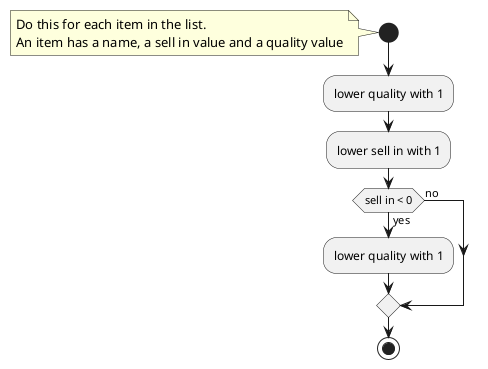 @startuml

start
note left
    Do this for each item in the list.
    An item has a name, a sell in value and a quality value
end note

-lower quality with 1
-lower sell in with 1

if (sell in < 0) then (yes)
    -lower quality with 1
else (no)
endif

stop

@enduml
